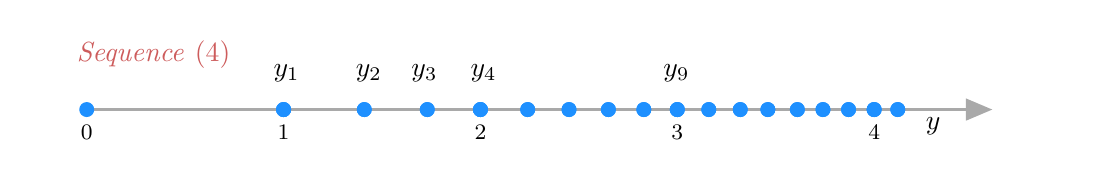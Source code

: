 \begin{tikzpicture}[baseline=1cm,line cap=round,line join=round,>=triangle 45,x=2.5cm,y=2.0cm]
\foreach \x in {0,1,2,3,4}
\draw[shift={(\x,0)},color=black] (0pt,2pt) -- (0pt,-2pt) node[below] {\footnotesize $\x$};
\clip(-0.3,-0.3) rectangle (5.,0.52);
\draw (4.213,0.008) node[anchor=north west] {$y$};
\draw [->,line width=1.2pt,color=DarkGray] (0.,0.) -- (4.6,0.);
\draw (1.9,0.35) node[anchor=north west] {$y_{4}$};
\draw (2.88,0.35) node[anchor=north west] {$y_{9}$};
\draw (1.6,0.35) node[anchor=north west] {$y_{3}$};
\draw (1.317,0.35) node[anchor=north west] {$y_{2}$};
\draw (0.9,0.35) node[anchor=north west] {$y_{1}$};
\draw (-0.1,0.5) node[anchor=north west,color=IndianRed] {\textit{Sequence} (4)};
\begin{scriptsize}
\filldraw [DodgerBlue] (11.,0.) circle (2.5pt);
\filldraw [DodgerBlue] (1.,0.) circle (2.5pt);
\filldraw [DodgerBlue] (2.,0.) circle (2.5pt);
\filldraw [DodgerBlue] (3.,0.) circle (2.5pt);
\filldraw [DodgerBlue] (4.,0.) circle (2.5pt);
\filldraw [DodgerBlue] (0.,0.) circle (2.5pt);
\filldraw [DodgerBlue] (1.,0.) circle (2.5pt);
\filldraw [DodgerBlue] (1.41,0.) circle (2.5pt);
\filldraw [DodgerBlue] (1.73,0.) circle (2.5pt);
\filldraw [DodgerBlue] (2.,0.) circle (2.5pt);
\filldraw [DodgerBlue] (2.24,0.) circle (2.5pt);
\filldraw [DodgerBlue] (2.45,0.) circle (2.5pt);
\filldraw [DodgerBlue] (2.65,0.) circle (2.5pt);
\filldraw [DodgerBlue] (2.83,0.) circle (2.5pt);
\filldraw [DodgerBlue] (3.,0.) circle (2.5pt);
\filldraw [DodgerBlue] (3.16,0.) circle (2.5pt);
\filldraw [DodgerBlue] (3.32,0.) circle (2.5pt);
\filldraw [DodgerBlue] (3.46,0.) circle (2.5pt);
\filldraw [DodgerBlue] (3.61,0.) circle (2.5pt);
\filldraw [DodgerBlue] (3.74,0.) circle (2.5pt);
\filldraw [DodgerBlue] (3.87,0.) circle (2.5pt);
\filldraw [DodgerBlue] (4.,0.) circle (2.5pt);
\filldraw [DodgerBlue] (4.12,0.) circle (2.5pt);
\filldraw [DodgerBlue] (1.,0.) circle (2.5pt);
\filldraw [DodgerBlue] (1.41,0.) circle (2.5pt);
\filldraw [DodgerBlue] (1.73,0.) circle (2.5pt);
\filldraw [DodgerBlue] (2.,0.) circle (2.5pt);
\filldraw [DodgerBlue] (2.24,0.) circle (2.5pt);
\filldraw [DodgerBlue] (2.45,0.) circle (2.5pt);
\filldraw [DodgerBlue] (2.65,0.) circle (2.5pt);
\filldraw [DodgerBlue] (2.83,0.) circle (2.5pt);
\filldraw [DodgerBlue] (3.,0.) circle (2.5pt);
\filldraw [DodgerBlue] (3.16,0.) circle (2.5pt);
\filldraw [DodgerBlue] (3.32,0.) circle (2.5pt);
\filldraw [DodgerBlue] (3.46,0.) circle (2.5pt);
\filldraw [DodgerBlue] (3.61,0.) circle (2.5pt);
\filldraw [DodgerBlue] (3.74,0.) circle (2.5pt);
\filldraw [DodgerBlue] (3.87,0.) circle (2.5pt);
\filldraw [DodgerBlue] (4.,0.) circle (2.5pt);
\filldraw [DodgerBlue] (4.12,0.) circle (2.5pt);
\end{scriptsize}
\end{tikzpicture}

